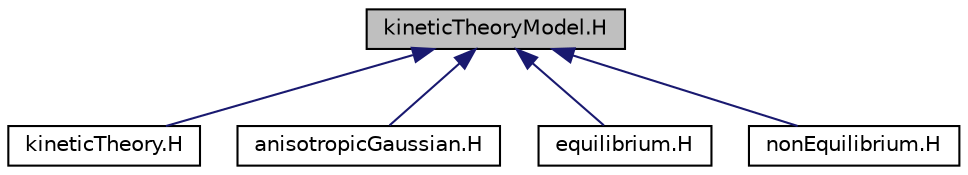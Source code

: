 digraph "kineticTheoryModel.H"
{
  bgcolor="transparent";
  edge [fontname="Helvetica",fontsize="10",labelfontname="Helvetica",labelfontsize="10"];
  node [fontname="Helvetica",fontsize="10",shape=record];
  Node12 [label="kineticTheoryModel.H",height=0.2,width=0.4,color="black", fillcolor="grey75", style="filled", fontcolor="black"];
  Node12 -> Node13 [dir="back",color="midnightblue",fontsize="10",style="solid",fontname="Helvetica"];
  Node13 [label="kineticTheory.H",height=0.2,width=0.4,color="black",URL="$a01355.html"];
  Node12 -> Node14 [dir="back",color="midnightblue",fontsize="10",style="solid",fontname="Helvetica"];
  Node14 [label="anisotropicGaussian.H",height=0.2,width=0.4,color="black",URL="$a01367.html"];
  Node12 -> Node15 [dir="back",color="midnightblue",fontsize="10",style="solid",fontname="Helvetica"];
  Node15 [label="equilibrium.H",height=0.2,width=0.4,color="black",URL="$a01397.html"];
  Node12 -> Node16 [dir="back",color="midnightblue",fontsize="10",style="solid",fontname="Helvetica"];
  Node16 [label="nonEquilibrium.H",height=0.2,width=0.4,color="black",URL="$a01412.html"];
}

